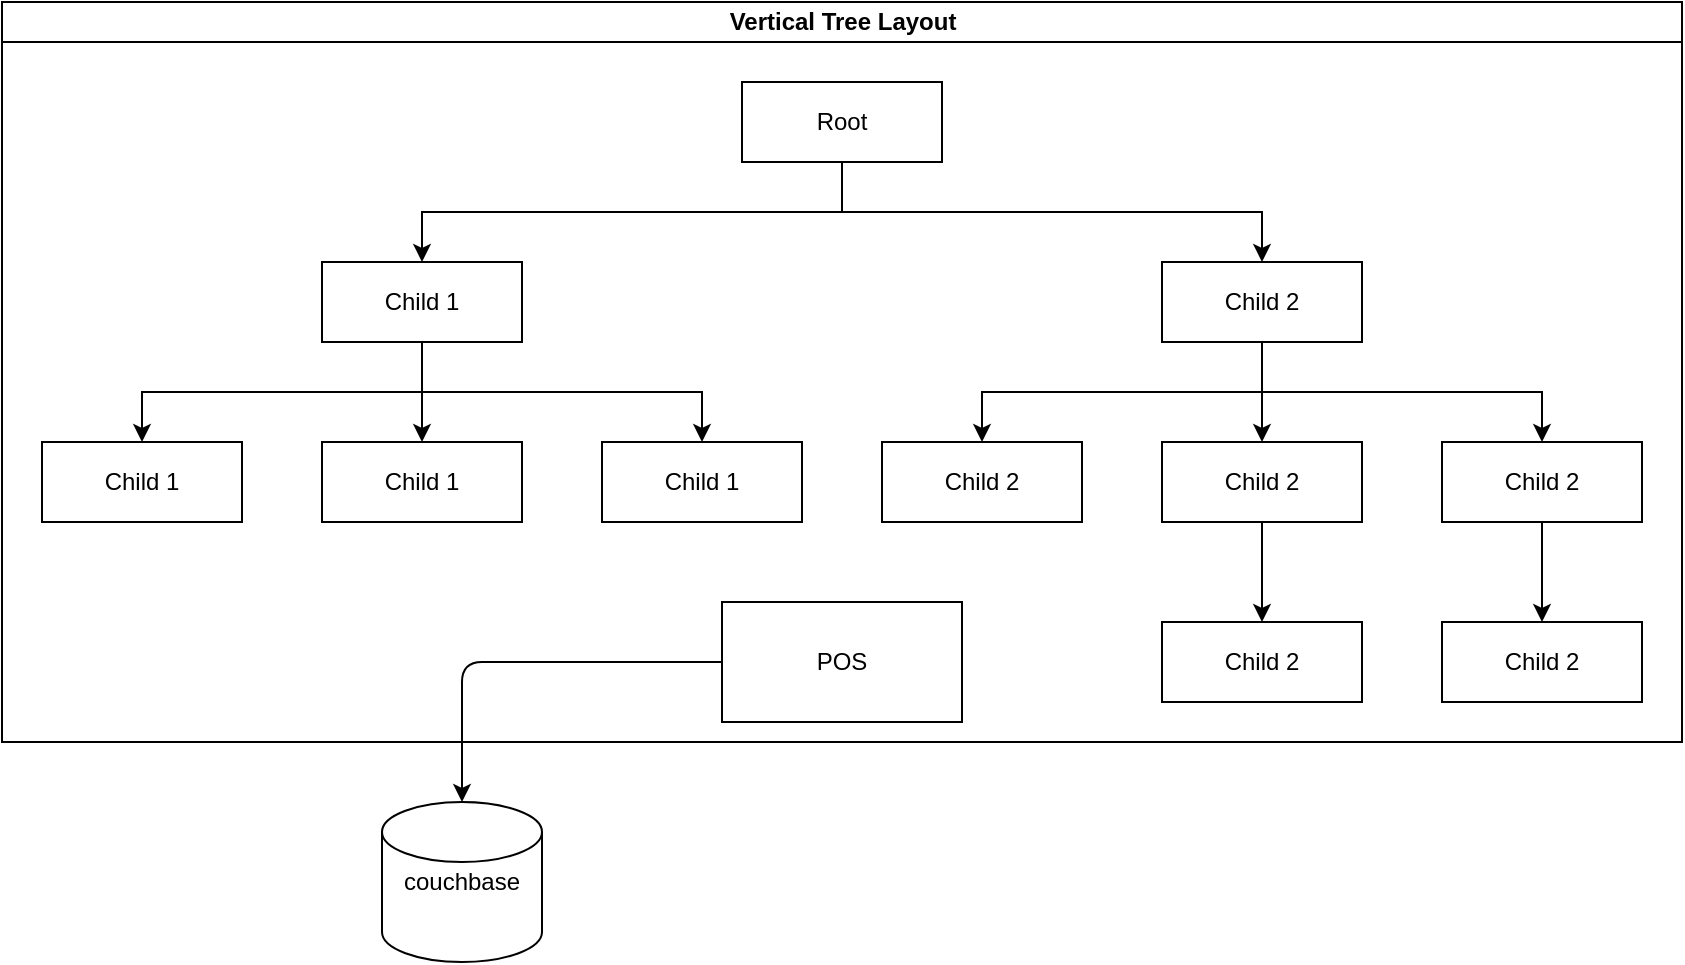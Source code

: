 <mxfile version="13.6.3" type="github"><diagram id="bPq5VBs37RRaBy7HkF1R" name="Page-1"><mxGraphModel dx="1038" dy="548" grid="1" gridSize="10" guides="1" tooltips="1" connect="1" arrows="1" fold="1" page="1" pageScale="1" pageWidth="850" pageHeight="1100" math="0" shadow="0"><root><mxCell id="0"/><mxCell id="1" parent="0"/><mxCell id="bwRQEB5R-HY1iCzkdVwV-1" value="POS" style="rounded=0;whiteSpace=wrap;html=1;" vertex="1" parent="1"><mxGeometry x="360" y="370" width="120" height="60" as="geometry"/></mxCell><mxCell id="bwRQEB5R-HY1iCzkdVwV-2" value="couchbase" style="shape=cylinder2;whiteSpace=wrap;html=1;boundedLbl=1;backgroundOutline=1;size=15;" vertex="1" parent="1"><mxGeometry x="190" y="470" width="80" height="80" as="geometry"/></mxCell><mxCell id="bwRQEB5R-HY1iCzkdVwV-3" value="" style="endArrow=classic;html=1;entryX=0.5;entryY=0;entryDx=0;entryDy=0;entryPerimeter=0;exitX=0;exitY=0.5;exitDx=0;exitDy=0;" edge="1" parent="1" source="bwRQEB5R-HY1iCzkdVwV-1" target="bwRQEB5R-HY1iCzkdVwV-2"><mxGeometry width="50" height="50" relative="1" as="geometry"><mxPoint x="400" y="310" as="sourcePoint"/><mxPoint x="230" y="377" as="targetPoint"/><Array as="points"><mxPoint x="280" y="400"/><mxPoint x="230" y="400"/></Array></mxGeometry></mxCell><mxCell id="bwRQEB5R-HY1iCzkdVwV-7" value="Vertical Tree Layout" style="swimlane;html=1;startSize=20;horizontal=1;childLayout=treeLayout;horizontalTree=0;resizable=0;containerType=tree;" vertex="1" parent="1"><mxGeometry y="70" width="840" height="370" as="geometry"/></mxCell><mxCell id="bwRQEB5R-HY1iCzkdVwV-8" value="Root" style="whiteSpace=wrap;html=1;" vertex="1" parent="bwRQEB5R-HY1iCzkdVwV-7"><mxGeometry x="370" y="40" width="100" height="40" as="geometry"/></mxCell><mxCell id="bwRQEB5R-HY1iCzkdVwV-9" value="Child 1" style="whiteSpace=wrap;html=1;" vertex="1" parent="bwRQEB5R-HY1iCzkdVwV-7"><mxGeometry x="160" y="130" width="100" height="40" as="geometry"/></mxCell><mxCell id="bwRQEB5R-HY1iCzkdVwV-10" value="" style="edgeStyle=elbowEdgeStyle;elbow=vertical;html=1;rounded=0;" edge="1" parent="bwRQEB5R-HY1iCzkdVwV-7" source="bwRQEB5R-HY1iCzkdVwV-8" target="bwRQEB5R-HY1iCzkdVwV-9"><mxGeometry relative="1" as="geometry"/></mxCell><mxCell id="bwRQEB5R-HY1iCzkdVwV-11" value="Child 2" style="whiteSpace=wrap;html=1;" vertex="1" parent="bwRQEB5R-HY1iCzkdVwV-7"><mxGeometry x="580" y="130" width="100" height="40" as="geometry"/></mxCell><mxCell id="bwRQEB5R-HY1iCzkdVwV-12" value="" style="edgeStyle=elbowEdgeStyle;elbow=vertical;html=1;rounded=0;" edge="1" parent="bwRQEB5R-HY1iCzkdVwV-7" source="bwRQEB5R-HY1iCzkdVwV-8" target="bwRQEB5R-HY1iCzkdVwV-11"><mxGeometry relative="1" as="geometry"/></mxCell><mxCell id="bwRQEB5R-HY1iCzkdVwV-13" value="" style="edgeStyle=elbowEdgeStyle;elbow=vertical;html=1;rounded=0;" edge="1" target="bwRQEB5R-HY1iCzkdVwV-14" source="bwRQEB5R-HY1iCzkdVwV-11" parent="bwRQEB5R-HY1iCzkdVwV-7"><mxGeometry relative="1" as="geometry"><mxPoint x="90" y="130" as="sourcePoint"/></mxGeometry></mxCell><mxCell id="bwRQEB5R-HY1iCzkdVwV-14" value="Child 2" style="whiteSpace=wrap;html=1;" vertex="1" parent="bwRQEB5R-HY1iCzkdVwV-7"><mxGeometry x="440" y="220" width="100" height="40" as="geometry"/></mxCell><mxCell id="bwRQEB5R-HY1iCzkdVwV-15" value="" style="edgeStyle=elbowEdgeStyle;elbow=vertical;html=1;rounded=0;" edge="1" target="bwRQEB5R-HY1iCzkdVwV-16" source="bwRQEB5R-HY1iCzkdVwV-9" parent="bwRQEB5R-HY1iCzkdVwV-7"><mxGeometry relative="1" as="geometry"><mxPoint x="90" y="130" as="sourcePoint"/></mxGeometry></mxCell><mxCell id="bwRQEB5R-HY1iCzkdVwV-16" value="Child 1" style="whiteSpace=wrap;html=1;" vertex="1" parent="bwRQEB5R-HY1iCzkdVwV-7"><mxGeometry x="20" y="220" width="100" height="40" as="geometry"/></mxCell><mxCell id="bwRQEB5R-HY1iCzkdVwV-17" value="" style="edgeStyle=elbowEdgeStyle;elbow=vertical;html=1;rounded=0;" edge="1" target="bwRQEB5R-HY1iCzkdVwV-18" source="bwRQEB5R-HY1iCzkdVwV-11" parent="bwRQEB5R-HY1iCzkdVwV-7"><mxGeometry relative="1" as="geometry"><mxPoint x="90" y="130" as="sourcePoint"/></mxGeometry></mxCell><mxCell id="bwRQEB5R-HY1iCzkdVwV-18" value="Child 2" style="whiteSpace=wrap;html=1;" vertex="1" parent="bwRQEB5R-HY1iCzkdVwV-7"><mxGeometry x="580" y="220" width="100" height="40" as="geometry"/></mxCell><mxCell id="bwRQEB5R-HY1iCzkdVwV-19" value="" style="edgeStyle=elbowEdgeStyle;elbow=vertical;html=1;rounded=0;" edge="1" target="bwRQEB5R-HY1iCzkdVwV-20" source="bwRQEB5R-HY1iCzkdVwV-11" parent="bwRQEB5R-HY1iCzkdVwV-7"><mxGeometry relative="1" as="geometry"><mxPoint x="195" y="130" as="sourcePoint"/></mxGeometry></mxCell><mxCell id="bwRQEB5R-HY1iCzkdVwV-20" value="Child 2" style="whiteSpace=wrap;html=1;" vertex="1" parent="bwRQEB5R-HY1iCzkdVwV-7"><mxGeometry x="720" y="220" width="100" height="40" as="geometry"/></mxCell><mxCell id="bwRQEB5R-HY1iCzkdVwV-21" value="" style="edgeStyle=elbowEdgeStyle;elbow=vertical;html=1;rounded=0;" edge="1" target="bwRQEB5R-HY1iCzkdVwV-22" source="bwRQEB5R-HY1iCzkdVwV-9" parent="bwRQEB5R-HY1iCzkdVwV-7"><mxGeometry relative="1" as="geometry"><mxPoint x="335" y="130" as="sourcePoint"/></mxGeometry></mxCell><mxCell id="bwRQEB5R-HY1iCzkdVwV-22" value="Child 1" style="whiteSpace=wrap;html=1;" vertex="1" parent="bwRQEB5R-HY1iCzkdVwV-7"><mxGeometry x="160" y="220" width="100" height="40" as="geometry"/></mxCell><mxCell id="bwRQEB5R-HY1iCzkdVwV-23" value="" style="edgeStyle=elbowEdgeStyle;elbow=vertical;html=1;rounded=0;" edge="1" target="bwRQEB5R-HY1iCzkdVwV-24" source="bwRQEB5R-HY1iCzkdVwV-9" parent="bwRQEB5R-HY1iCzkdVwV-7"><mxGeometry relative="1" as="geometry"><mxPoint x="580" y="130" as="sourcePoint"/></mxGeometry></mxCell><mxCell id="bwRQEB5R-HY1iCzkdVwV-24" value="Child 1" style="whiteSpace=wrap;html=1;" vertex="1" parent="bwRQEB5R-HY1iCzkdVwV-7"><mxGeometry x="300" y="220" width="100" height="40" as="geometry"/></mxCell><mxCell id="bwRQEB5R-HY1iCzkdVwV-25" value="" style="edgeStyle=elbowEdgeStyle;elbow=vertical;html=1;rounded=0;" edge="1" target="bwRQEB5R-HY1iCzkdVwV-26" source="bwRQEB5R-HY1iCzkdVwV-18" parent="bwRQEB5R-HY1iCzkdVwV-7"><mxGeometry relative="1" as="geometry"><mxPoint x="630" y="240" as="sourcePoint"/></mxGeometry></mxCell><mxCell id="bwRQEB5R-HY1iCzkdVwV-26" value="Child 2" style="whiteSpace=wrap;html=1;" vertex="1" parent="bwRQEB5R-HY1iCzkdVwV-7"><mxGeometry x="580" y="310" width="100" height="40" as="geometry"/></mxCell><mxCell id="bwRQEB5R-HY1iCzkdVwV-27" value="" style="edgeStyle=elbowEdgeStyle;elbow=vertical;html=1;rounded=0;" edge="1" target="bwRQEB5R-HY1iCzkdVwV-28" source="bwRQEB5R-HY1iCzkdVwV-20" parent="bwRQEB5R-HY1iCzkdVwV-7"><mxGeometry relative="1" as="geometry"><mxPoint x="630" y="240" as="sourcePoint"/></mxGeometry></mxCell><mxCell id="bwRQEB5R-HY1iCzkdVwV-28" value="Child 2" style="whiteSpace=wrap;html=1;" vertex="1" parent="bwRQEB5R-HY1iCzkdVwV-7"><mxGeometry x="720" y="310" width="100" height="40" as="geometry"/></mxCell></root></mxGraphModel></diagram></mxfile>